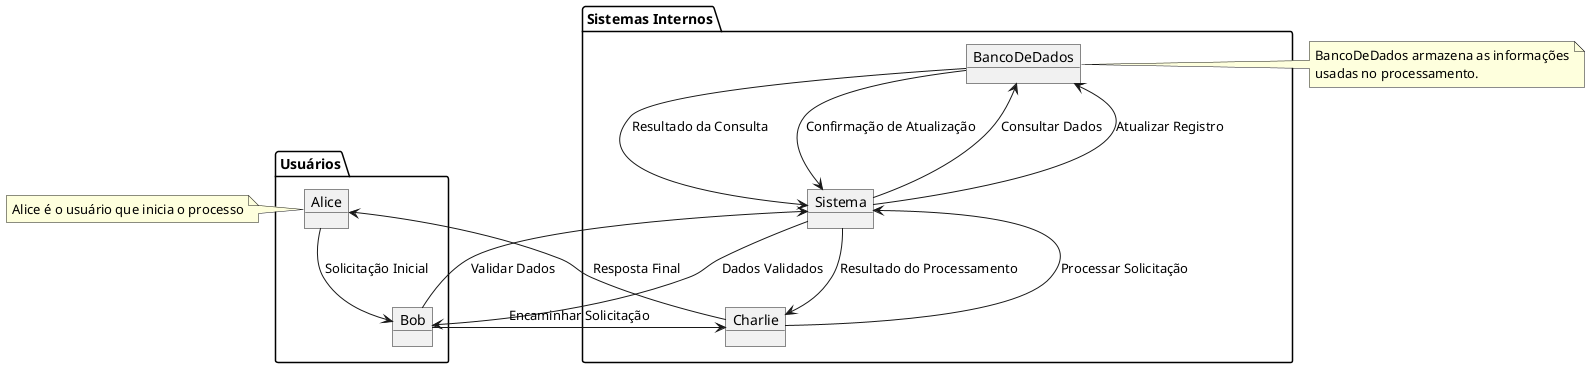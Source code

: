 @startuml
package "Usuários" {
    object Alice
    object Bob
}

package "Sistemas Internos" {
    object Charlie
    object Sistema
    object BancoDeDados
}

Alice --> Bob : Solicitação Inicial
Bob --> Sistema : Validar Dados
Sistema --> BancoDeDados : Consultar Dados
BancoDeDados --> Sistema : Resultado da Consulta
Sistema --> Bob : Dados Validados
Bob --> Charlie : Encaminhar Solicitação
Charlie --> Sistema : Processar Solicitação
Sistema --> BancoDeDados : Atualizar Registro
BancoDeDados --> Sistema : Confirmação de Atualização
Sistema --> Charlie : Resultado do Processamento
Charlie --> Alice : Resposta Final

note left of Alice
  Alice é o usuário que inicia o processo
end note

note right of BancoDeDados
  BancoDeDados armazena as informações
  usadas no processamento.
end note
@enduml
